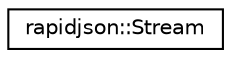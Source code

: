 digraph "Graphical Class Hierarchy"
{
  edge [fontname="Helvetica",fontsize="10",labelfontname="Helvetica",labelfontsize="10"];
  node [fontname="Helvetica",fontsize="10",shape=record];
  rankdir="LR";
  Node0 [label="rapidjson::Stream",height=0.2,width=0.4,color="black", fillcolor="white", style="filled",URL="$classrapidjson_1_1Stream.html",tooltip="Concept for reading and writing characters. "];
}

